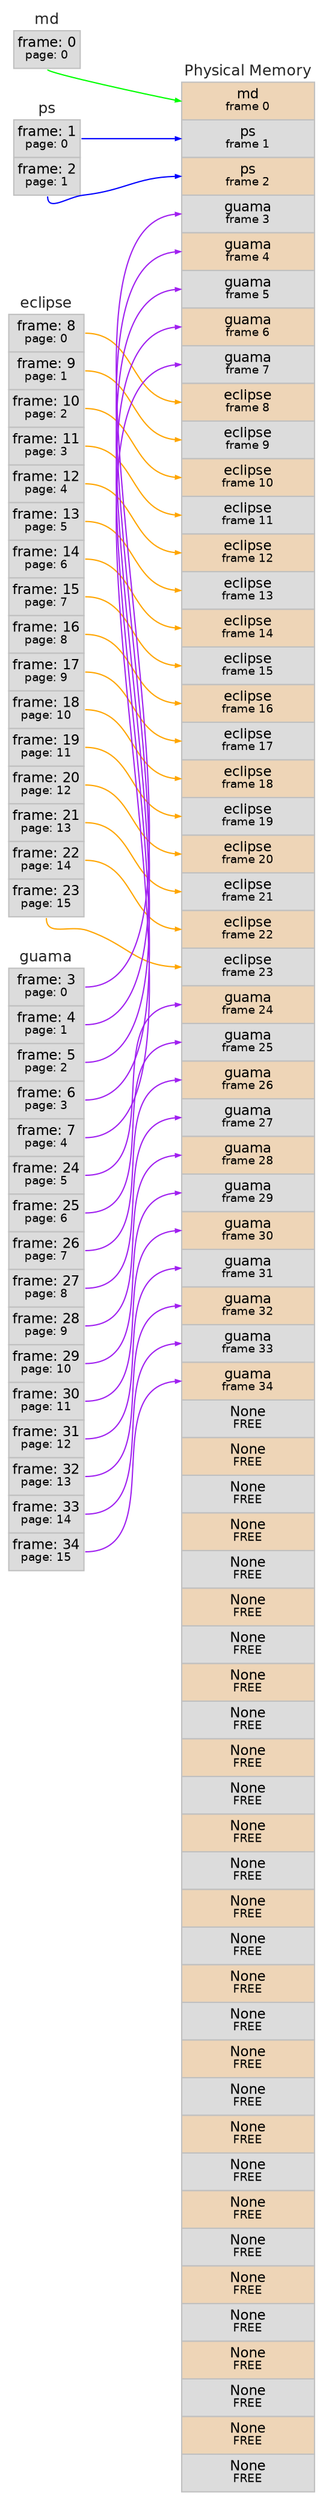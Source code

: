 digraph "graphs/paged4.json" {
	graph [fontname=Helvetica rankdir=LR ranksep=1.0]
	node [fontname=Helvetica fontsize=8 margin="0.04 0.04" shape=none width=0.8]
	edge [arrowsize=0.4]
	md:0 -> physmem:0 [color=green headclip=true tailclip=true]
	ps:0 -> physmem:1 [color=blue headclip=true tailclip=true]
	ps:1 -> physmem:2 [color=blue headclip=true tailclip=true]
	eclipse:0 -> physmem:8 [color=orange headclip=true tailclip=true]
	eclipse:1 -> physmem:9 [color=orange headclip=true tailclip=true]
	eclipse:2 -> physmem:10 [color=orange headclip=true tailclip=true]
	eclipse:3 -> physmem:11 [color=orange headclip=true tailclip=true]
	eclipse:4 -> physmem:12 [color=orange headclip=true tailclip=true]
	eclipse:5 -> physmem:13 [color=orange headclip=true tailclip=true]
	eclipse:6 -> physmem:14 [color=orange headclip=true tailclip=true]
	eclipse:7 -> physmem:15 [color=orange headclip=true tailclip=true]
	eclipse:8 -> physmem:16 [color=orange headclip=true tailclip=true]
	eclipse:9 -> physmem:17 [color=orange headclip=true tailclip=true]
	eclipse:10 -> physmem:18 [color=orange headclip=true tailclip=true]
	eclipse:11 -> physmem:19 [color=orange headclip=true tailclip=true]
	eclipse:12 -> physmem:20 [color=orange headclip=true tailclip=true]
	eclipse:13 -> physmem:21 [color=orange headclip=true tailclip=true]
	eclipse:14 -> physmem:22 [color=orange headclip=true tailclip=true]
	eclipse:15 -> physmem:23 [color=orange headclip=true tailclip=true]
	guama:0 -> physmem:3 [color=purple headclip=true tailclip=true]
	guama:1 -> physmem:4 [color=purple headclip=true tailclip=true]
	guama:2 -> physmem:5 [color=purple headclip=true tailclip=true]
	guama:3 -> physmem:6 [color=purple headclip=true tailclip=true]
	guama:4 -> physmem:7 [color=purple headclip=true tailclip=true]
	guama:5 -> physmem:24 [color=purple headclip=true tailclip=true]
	guama:6 -> physmem:25 [color=purple headclip=true tailclip=true]
	guama:7 -> physmem:26 [color=purple headclip=true tailclip=true]
	guama:8 -> physmem:27 [color=purple headclip=true tailclip=true]
	guama:9 -> physmem:28 [color=purple headclip=true tailclip=true]
	guama:10 -> physmem:29 [color=purple headclip=true tailclip=true]
	guama:11 -> physmem:30 [color=purple headclip=true tailclip=true]
	guama:12 -> physmem:31 [color=purple headclip=true tailclip=true]
	guama:13 -> physmem:32 [color=purple headclip=true tailclip=true]
	guama:14 -> physmem:33 [color=purple headclip=true tailclip=true]
	guama:15 -> physmem:34 [color=purple headclip=true tailclip=true]
	subgraph left {
		physmem [label=<<table border="0.1" cellborder="1" cellspacing="0"><TR><TD border="0.0" ><font face="helvetica" color="grey15" point-size="12">Physical Memory</font></TD></TR><tr><td align="text" color="grey" bgcolor="bisque2" height="30" port="0"><font point-size="11">md</font><br></br><font point-size="9">frame 0</font></td></tr><tr><td align="text" color="grey" bgcolor="gainsboro" height="30" port="1"><font point-size="11">ps</font><br></br><font point-size="9">frame 1</font></td></tr><tr><td align="text" color="grey" bgcolor="bisque2" height="30" port="2"><font point-size="11">ps</font><br></br><font point-size="9">frame 2</font></td></tr><tr><td align="text" color="grey" bgcolor="gainsboro" height="30" port="3"><font point-size="11">guama</font><br></br><font point-size="9">frame 3</font></td></tr><tr><td align="text" color="grey" bgcolor="bisque2" height="30" port="4"><font point-size="11">guama</font><br></br><font point-size="9">frame 4</font></td></tr><tr><td align="text" color="grey" bgcolor="gainsboro" height="30" port="5"><font point-size="11">guama</font><br></br><font point-size="9">frame 5</font></td></tr><tr><td align="text" color="grey" bgcolor="bisque2" height="30" port="6"><font point-size="11">guama</font><br></br><font point-size="9">frame 6</font></td></tr><tr><td align="text" color="grey" bgcolor="gainsboro" height="30" port="7"><font point-size="11">guama</font><br></br><font point-size="9">frame 7</font></td></tr><tr><td align="text" color="grey" bgcolor="bisque2" height="30" port="8"><font point-size="11">eclipse</font><br></br><font point-size="9">frame 8</font></td></tr><tr><td align="text" color="grey" bgcolor="gainsboro" height="30" port="9"><font point-size="11">eclipse</font><br></br><font point-size="9">frame 9</font></td></tr><tr><td align="text" color="grey" bgcolor="bisque2" height="30" port="10"><font point-size="11">eclipse</font><br></br><font point-size="9">frame 10</font></td></tr><tr><td align="text" color="grey" bgcolor="gainsboro" height="30" port="11"><font point-size="11">eclipse</font><br></br><font point-size="9">frame 11</font></td></tr><tr><td align="text" color="grey" bgcolor="bisque2" height="30" port="12"><font point-size="11">eclipse</font><br></br><font point-size="9">frame 12</font></td></tr><tr><td align="text" color="grey" bgcolor="gainsboro" height="30" port="13"><font point-size="11">eclipse</font><br></br><font point-size="9">frame 13</font></td></tr><tr><td align="text" color="grey" bgcolor="bisque2" height="30" port="14"><font point-size="11">eclipse</font><br></br><font point-size="9">frame 14</font></td></tr><tr><td align="text" color="grey" bgcolor="gainsboro" height="30" port="15"><font point-size="11">eclipse</font><br></br><font point-size="9">frame 15</font></td></tr><tr><td align="text" color="grey" bgcolor="bisque2" height="30" port="16"><font point-size="11">eclipse</font><br></br><font point-size="9">frame 16</font></td></tr><tr><td align="text" color="grey" bgcolor="gainsboro" height="30" port="17"><font point-size="11">eclipse</font><br></br><font point-size="9">frame 17</font></td></tr><tr><td align="text" color="grey" bgcolor="bisque2" height="30" port="18"><font point-size="11">eclipse</font><br></br><font point-size="9">frame 18</font></td></tr><tr><td align="text" color="grey" bgcolor="gainsboro" height="30" port="19"><font point-size="11">eclipse</font><br></br><font point-size="9">frame 19</font></td></tr><tr><td align="text" color="grey" bgcolor="bisque2" height="30" port="20"><font point-size="11">eclipse</font><br></br><font point-size="9">frame 20</font></td></tr><tr><td align="text" color="grey" bgcolor="gainsboro" height="30" port="21"><font point-size="11">eclipse</font><br></br><font point-size="9">frame 21</font></td></tr><tr><td align="text" color="grey" bgcolor="bisque2" height="30" port="22"><font point-size="11">eclipse</font><br></br><font point-size="9">frame 22</font></td></tr><tr><td align="text" color="grey" bgcolor="gainsboro" height="30" port="23"><font point-size="11">eclipse</font><br></br><font point-size="9">frame 23</font></td></tr><tr><td align="text" color="grey" bgcolor="bisque2" height="30" port="24"><font point-size="11">guama</font><br></br><font point-size="9">frame 24</font></td></tr><tr><td align="text" color="grey" bgcolor="gainsboro" height="30" port="25"><font point-size="11">guama</font><br></br><font point-size="9">frame 25</font></td></tr><tr><td align="text" color="grey" bgcolor="bisque2" height="30" port="26"><font point-size="11">guama</font><br></br><font point-size="9">frame 26</font></td></tr><tr><td align="text" color="grey" bgcolor="gainsboro" height="30" port="27"><font point-size="11">guama</font><br></br><font point-size="9">frame 27</font></td></tr><tr><td align="text" color="grey" bgcolor="bisque2" height="30" port="28"><font point-size="11">guama</font><br></br><font point-size="9">frame 28</font></td></tr><tr><td align="text" color="grey" bgcolor="gainsboro" height="30" port="29"><font point-size="11">guama</font><br></br><font point-size="9">frame 29</font></td></tr><tr><td align="text" color="grey" bgcolor="bisque2" height="30" port="30"><font point-size="11">guama</font><br></br><font point-size="9">frame 30</font></td></tr><tr><td align="text" color="grey" bgcolor="gainsboro" height="30" port="31"><font point-size="11">guama</font><br></br><font point-size="9">frame 31</font></td></tr><tr><td align="text" color="grey" bgcolor="bisque2" height="30" port="32"><font point-size="11">guama</font><br></br><font point-size="9">frame 32</font></td></tr><tr><td align="text" color="grey" bgcolor="gainsboro" height="30" port="33"><font point-size="11">guama</font><br></br><font point-size="9">frame 33</font></td></tr><tr><td align="text" color="grey" bgcolor="bisque2" height="30" port="34"><font point-size="11">guama</font><br></br><font point-size="9">frame 34</font></td></tr><tr><td align="text" color="grey" bgcolor="gainsboro" height="30" port="35"><font point-size="11">None</font><br></br><font point-size="9">FREE</font></td></tr><tr><td align="text" color="grey" bgcolor="bisque2" height="30" port="36"><font point-size="11">None</font><br></br><font point-size="9">FREE</font></td></tr><tr><td align="text" color="grey" bgcolor="gainsboro" height="30" port="37"><font point-size="11">None</font><br></br><font point-size="9">FREE</font></td></tr><tr><td align="text" color="grey" bgcolor="bisque2" height="30" port="38"><font point-size="11">None</font><br></br><font point-size="9">FREE</font></td></tr><tr><td align="text" color="grey" bgcolor="gainsboro" height="30" port="39"><font point-size="11">None</font><br></br><font point-size="9">FREE</font></td></tr><tr><td align="text" color="grey" bgcolor="bisque2" height="30" port="40"><font point-size="11">None</font><br></br><font point-size="9">FREE</font></td></tr><tr><td align="text" color="grey" bgcolor="gainsboro" height="30" port="41"><font point-size="11">None</font><br></br><font point-size="9">FREE</font></td></tr><tr><td align="text" color="grey" bgcolor="bisque2" height="30" port="42"><font point-size="11">None</font><br></br><font point-size="9">FREE</font></td></tr><tr><td align="text" color="grey" bgcolor="gainsboro" height="30" port="43"><font point-size="11">None</font><br></br><font point-size="9">FREE</font></td></tr><tr><td align="text" color="grey" bgcolor="bisque2" height="30" port="44"><font point-size="11">None</font><br></br><font point-size="9">FREE</font></td></tr><tr><td align="text" color="grey" bgcolor="gainsboro" height="30" port="45"><font point-size="11">None</font><br></br><font point-size="9">FREE</font></td></tr><tr><td align="text" color="grey" bgcolor="bisque2" height="30" port="46"><font point-size="11">None</font><br></br><font point-size="9">FREE</font></td></tr><tr><td align="text" color="grey" bgcolor="gainsboro" height="30" port="47"><font point-size="11">None</font><br></br><font point-size="9">FREE</font></td></tr><tr><td align="text" color="grey" bgcolor="bisque2" height="30" port="48"><font point-size="11">None</font><br></br><font point-size="9">FREE</font></td></tr><tr><td align="text" color="grey" bgcolor="gainsboro" height="30" port="49"><font point-size="11">None</font><br></br><font point-size="9">FREE</font></td></tr><tr><td align="text" color="grey" bgcolor="bisque2" height="30" port="50"><font point-size="11">None</font><br></br><font point-size="9">FREE</font></td></tr><tr><td align="text" color="grey" bgcolor="gainsboro" height="30" port="51"><font point-size="11">None</font><br></br><font point-size="9">FREE</font></td></tr><tr><td align="text" color="grey" bgcolor="bisque2" height="30" port="52"><font point-size="11">None</font><br></br><font point-size="9">FREE</font></td></tr><tr><td align="text" color="grey" bgcolor="gainsboro" height="30" port="53"><font point-size="11">None</font><br></br><font point-size="9">FREE</font></td></tr><tr><td align="text" color="grey" bgcolor="bisque2" height="30" port="54"><font point-size="11">None</font><br></br><font point-size="9">FREE</font></td></tr><tr><td align="text" color="grey" bgcolor="gainsboro" height="30" port="55"><font point-size="11">None</font><br></br><font point-size="9">FREE</font></td></tr><tr><td align="text" color="grey" bgcolor="bisque2" height="30" port="56"><font point-size="11">None</font><br></br><font point-size="9">FREE</font></td></tr><tr><td align="text" color="grey" bgcolor="gainsboro" height="30" port="57"><font point-size="11">None</font><br></br><font point-size="9">FREE</font></td></tr><tr><td align="text" color="grey" bgcolor="bisque2" height="30" port="58"><font point-size="11">None</font><br></br><font point-size="9">FREE</font></td></tr><tr><td align="text" color="grey" bgcolor="gainsboro" height="30" port="59"><font point-size="11">None</font><br></br><font point-size="9">FREE</font></td></tr><tr><td align="text" color="grey" bgcolor="bisque2" height="30" port="60"><font point-size="11">None</font><br></br><font point-size="9">FREE</font></td></tr><tr><td align="text" color="grey" bgcolor="gainsboro" height="30" port="61"><font point-size="11">None</font><br></br><font point-size="9">FREE</font></td></tr><tr><td align="text" color="grey" bgcolor="bisque2" height="30" port="62"><font point-size="11">None</font><br></br><font point-size="9">FREE</font></td></tr><tr><td align="text" color="grey" bgcolor="gainsboro" height="30" port="63"><font point-size="11">None</font><br></br><font point-size="9">FREE</font></td></tr></table>>]
		rank=sink
	}
	subgraph right {
		md [label=<<table border="0.1" cellborder="1" cellspacing="0"><TR><TD border="0.0" ><font face="helvetica" color="grey15" point-size="12">md</font></TD></TR><tr><td align="text" color="grey" bgcolor="gainsboro" height="30" port="0"><font point-size="11">frame: 0</font><br></br><font point-size="9">page: 0</font></td></tr></table>>]
		ps [label=<<table border="0.1" cellborder="1" cellspacing="0"><TR><TD border="0.0" ><font face="helvetica" color="grey15" point-size="12">ps</font></TD></TR><tr><td align="text" color="grey" bgcolor="gainsboro" height="30" port="0"><font point-size="11">frame: 1</font><br></br><font point-size="9">page: 0</font></td></tr><tr><td align="text" color="grey" bgcolor="gainsboro" height="30" port="1"><font point-size="11">frame: 2</font><br></br><font point-size="9">page: 1</font></td></tr></table>>]
		eclipse [label=<<table border="0.1" cellborder="1" cellspacing="0"><TR><TD border="0.0" ><font face="helvetica" color="grey15" point-size="12">eclipse</font></TD></TR><tr><td align="text" color="grey" bgcolor="gainsboro" height="30" port="0"><font point-size="11">frame: 8</font><br></br><font point-size="9">page: 0</font></td></tr><tr><td align="text" color="grey" bgcolor="gainsboro" height="30" port="1"><font point-size="11">frame: 9</font><br></br><font point-size="9">page: 1</font></td></tr><tr><td align="text" color="grey" bgcolor="gainsboro" height="30" port="2"><font point-size="11">frame: 10</font><br></br><font point-size="9">page: 2</font></td></tr><tr><td align="text" color="grey" bgcolor="gainsboro" height="30" port="3"><font point-size="11">frame: 11</font><br></br><font point-size="9">page: 3</font></td></tr><tr><td align="text" color="grey" bgcolor="gainsboro" height="30" port="4"><font point-size="11">frame: 12</font><br></br><font point-size="9">page: 4</font></td></tr><tr><td align="text" color="grey" bgcolor="gainsboro" height="30" port="5"><font point-size="11">frame: 13</font><br></br><font point-size="9">page: 5</font></td></tr><tr><td align="text" color="grey" bgcolor="gainsboro" height="30" port="6"><font point-size="11">frame: 14</font><br></br><font point-size="9">page: 6</font></td></tr><tr><td align="text" color="grey" bgcolor="gainsboro" height="30" port="7"><font point-size="11">frame: 15</font><br></br><font point-size="9">page: 7</font></td></tr><tr><td align="text" color="grey" bgcolor="gainsboro" height="30" port="8"><font point-size="11">frame: 16</font><br></br><font point-size="9">page: 8</font></td></tr><tr><td align="text" color="grey" bgcolor="gainsboro" height="30" port="9"><font point-size="11">frame: 17</font><br></br><font point-size="9">page: 9</font></td></tr><tr><td align="text" color="grey" bgcolor="gainsboro" height="30" port="10"><font point-size="11">frame: 18</font><br></br><font point-size="9">page: 10</font></td></tr><tr><td align="text" color="grey" bgcolor="gainsboro" height="30" port="11"><font point-size="11">frame: 19</font><br></br><font point-size="9">page: 11</font></td></tr><tr><td align="text" color="grey" bgcolor="gainsboro" height="30" port="12"><font point-size="11">frame: 20</font><br></br><font point-size="9">page: 12</font></td></tr><tr><td align="text" color="grey" bgcolor="gainsboro" height="30" port="13"><font point-size="11">frame: 21</font><br></br><font point-size="9">page: 13</font></td></tr><tr><td align="text" color="grey" bgcolor="gainsboro" height="30" port="14"><font point-size="11">frame: 22</font><br></br><font point-size="9">page: 14</font></td></tr><tr><td align="text" color="grey" bgcolor="gainsboro" height="30" port="15"><font point-size="11">frame: 23</font><br></br><font point-size="9">page: 15</font></td></tr></table>>]
		guama [label=<<table border="0.1" cellborder="1" cellspacing="0"><TR><TD border="0.0" ><font face="helvetica" color="grey15" point-size="12">guama</font></TD></TR><tr><td align="text" color="grey" bgcolor="gainsboro" height="30" port="0"><font point-size="11">frame: 3</font><br></br><font point-size="9">page: 0</font></td></tr><tr><td align="text" color="grey" bgcolor="gainsboro" height="30" port="1"><font point-size="11">frame: 4</font><br></br><font point-size="9">page: 1</font></td></tr><tr><td align="text" color="grey" bgcolor="gainsboro" height="30" port="2"><font point-size="11">frame: 5</font><br></br><font point-size="9">page: 2</font></td></tr><tr><td align="text" color="grey" bgcolor="gainsboro" height="30" port="3"><font point-size="11">frame: 6</font><br></br><font point-size="9">page: 3</font></td></tr><tr><td align="text" color="grey" bgcolor="gainsboro" height="30" port="4"><font point-size="11">frame: 7</font><br></br><font point-size="9">page: 4</font></td></tr><tr><td align="text" color="grey" bgcolor="gainsboro" height="30" port="5"><font point-size="11">frame: 24</font><br></br><font point-size="9">page: 5</font></td></tr><tr><td align="text" color="grey" bgcolor="gainsboro" height="30" port="6"><font point-size="11">frame: 25</font><br></br><font point-size="9">page: 6</font></td></tr><tr><td align="text" color="grey" bgcolor="gainsboro" height="30" port="7"><font point-size="11">frame: 26</font><br></br><font point-size="9">page: 7</font></td></tr><tr><td align="text" color="grey" bgcolor="gainsboro" height="30" port="8"><font point-size="11">frame: 27</font><br></br><font point-size="9">page: 8</font></td></tr><tr><td align="text" color="grey" bgcolor="gainsboro" height="30" port="9"><font point-size="11">frame: 28</font><br></br><font point-size="9">page: 9</font></td></tr><tr><td align="text" color="grey" bgcolor="gainsboro" height="30" port="10"><font point-size="11">frame: 29</font><br></br><font point-size="9">page: 10</font></td></tr><tr><td align="text" color="grey" bgcolor="gainsboro" height="30" port="11"><font point-size="11">frame: 30</font><br></br><font point-size="9">page: 11</font></td></tr><tr><td align="text" color="grey" bgcolor="gainsboro" height="30" port="12"><font point-size="11">frame: 31</font><br></br><font point-size="9">page: 12</font></td></tr><tr><td align="text" color="grey" bgcolor="gainsboro" height="30" port="13"><font point-size="11">frame: 32</font><br></br><font point-size="9">page: 13</font></td></tr><tr><td align="text" color="grey" bgcolor="gainsboro" height="30" port="14"><font point-size="11">frame: 33</font><br></br><font point-size="9">page: 14</font></td></tr><tr><td align="text" color="grey" bgcolor="gainsboro" height="30" port="15"><font point-size="11">frame: 34</font><br></br><font point-size="9">page: 15</font></td></tr></table>>]
		rank=source
	}
}
